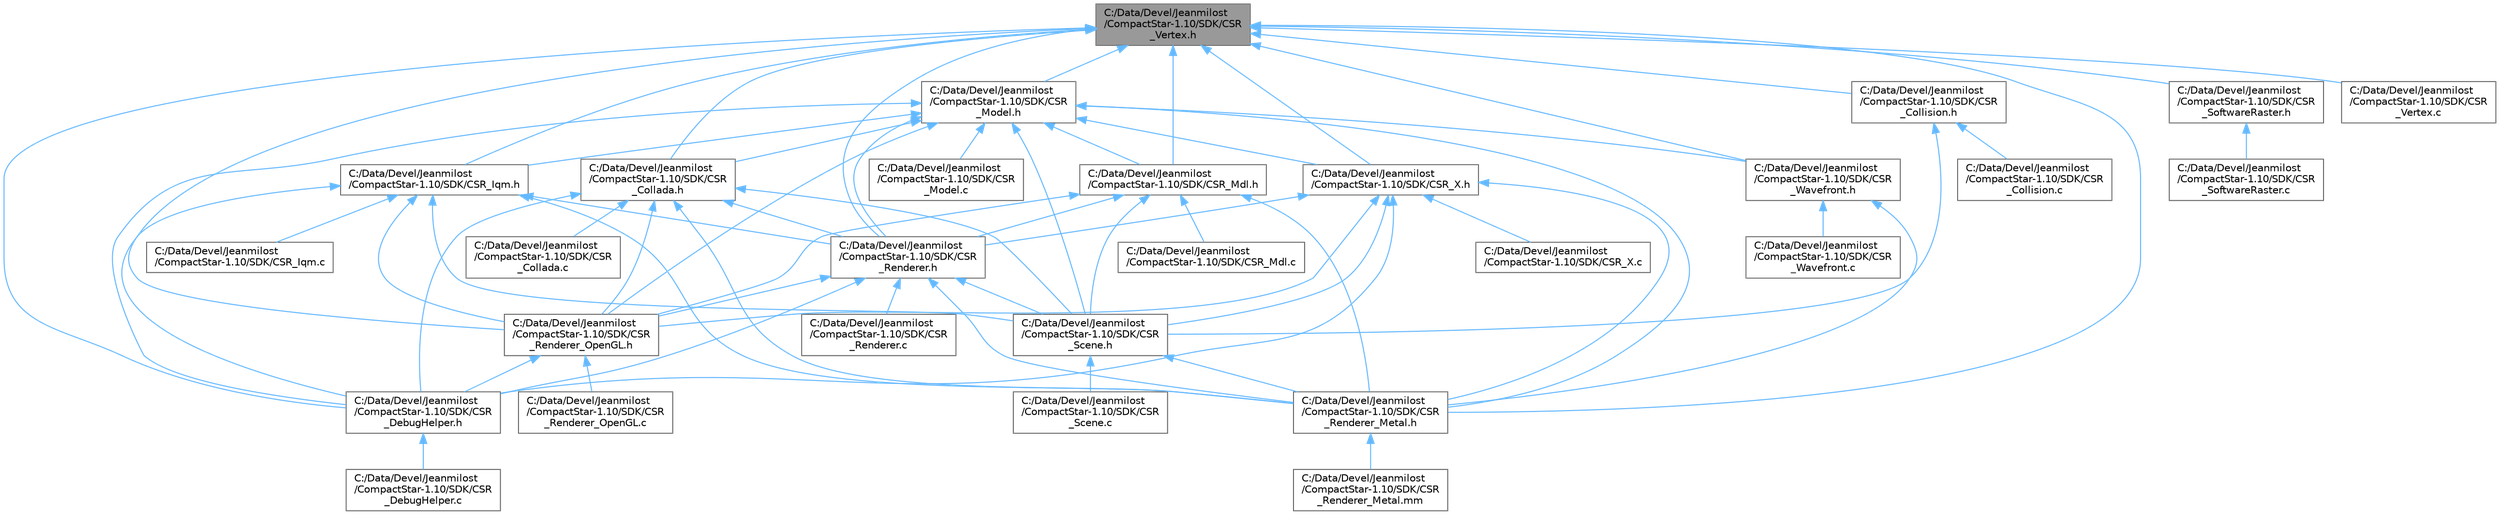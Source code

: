 digraph "C:/Data/Devel/Jeanmilost/CompactStar-1.10/SDK/CSR_Vertex.h"
{
 // LATEX_PDF_SIZE
  bgcolor="transparent";
  edge [fontname=Helvetica,fontsize=10,labelfontname=Helvetica,labelfontsize=10];
  node [fontname=Helvetica,fontsize=10,shape=box,height=0.2,width=0.4];
  Node1 [id="Node000001",label="C:/Data/Devel/Jeanmilost\l/CompactStar-1.10/SDK/CSR\l_Vertex.h",height=0.2,width=0.4,color="gray40", fillcolor="grey60", style="filled", fontcolor="black",tooltip=" "];
  Node1 -> Node2 [id="edge1_Node000001_Node000002",dir="back",color="steelblue1",style="solid",tooltip=" "];
  Node2 [id="Node000002",label="C:/Data/Devel/Jeanmilost\l/CompactStar-1.10/SDK/CSR\l_Collada.h",height=0.2,width=0.4,color="grey40", fillcolor="white", style="filled",URL="$_c_s_r___collada_8h.html",tooltip=" "];
  Node2 -> Node3 [id="edge2_Node000002_Node000003",dir="back",color="steelblue1",style="solid",tooltip=" "];
  Node3 [id="Node000003",label="C:/Data/Devel/Jeanmilost\l/CompactStar-1.10/SDK/CSR\l_Collada.c",height=0.2,width=0.4,color="grey40", fillcolor="white", style="filled",URL="$_c_s_r___collada_8c.html",tooltip=" "];
  Node2 -> Node4 [id="edge3_Node000002_Node000004",dir="back",color="steelblue1",style="solid",tooltip=" "];
  Node4 [id="Node000004",label="C:/Data/Devel/Jeanmilost\l/CompactStar-1.10/SDK/CSR\l_DebugHelper.h",height=0.2,width=0.4,color="grey40", fillcolor="white", style="filled",URL="$_c_s_r___debug_helper_8h.html",tooltip=" "];
  Node4 -> Node5 [id="edge4_Node000004_Node000005",dir="back",color="steelblue1",style="solid",tooltip=" "];
  Node5 [id="Node000005",label="C:/Data/Devel/Jeanmilost\l/CompactStar-1.10/SDK/CSR\l_DebugHelper.c",height=0.2,width=0.4,color="grey40", fillcolor="white", style="filled",URL="$_c_s_r___debug_helper_8c.html",tooltip=" "];
  Node2 -> Node6 [id="edge5_Node000002_Node000006",dir="back",color="steelblue1",style="solid",tooltip=" "];
  Node6 [id="Node000006",label="C:/Data/Devel/Jeanmilost\l/CompactStar-1.10/SDK/CSR\l_Renderer.h",height=0.2,width=0.4,color="grey40", fillcolor="white", style="filled",URL="$_c_s_r___renderer_8h.html",tooltip=" "];
  Node6 -> Node4 [id="edge6_Node000006_Node000004",dir="back",color="steelblue1",style="solid",tooltip=" "];
  Node6 -> Node7 [id="edge7_Node000006_Node000007",dir="back",color="steelblue1",style="solid",tooltip=" "];
  Node7 [id="Node000007",label="C:/Data/Devel/Jeanmilost\l/CompactStar-1.10/SDK/CSR\l_Renderer.c",height=0.2,width=0.4,color="grey40", fillcolor="white", style="filled",URL="$_c_s_r___renderer_8c.html",tooltip=" "];
  Node6 -> Node8 [id="edge8_Node000006_Node000008",dir="back",color="steelblue1",style="solid",tooltip=" "];
  Node8 [id="Node000008",label="C:/Data/Devel/Jeanmilost\l/CompactStar-1.10/SDK/CSR\l_Renderer_Metal.h",height=0.2,width=0.4,color="grey40", fillcolor="white", style="filled",URL="$_c_s_r___renderer___metal_8h.html",tooltip=" "];
  Node8 -> Node9 [id="edge9_Node000008_Node000009",dir="back",color="steelblue1",style="solid",tooltip=" "];
  Node9 [id="Node000009",label="C:/Data/Devel/Jeanmilost\l/CompactStar-1.10/SDK/CSR\l_Renderer_Metal.mm",height=0.2,width=0.4,color="grey40", fillcolor="white", style="filled",URL="$_c_s_r___renderer___metal_8mm.html",tooltip=" "];
  Node6 -> Node10 [id="edge10_Node000006_Node000010",dir="back",color="steelblue1",style="solid",tooltip=" "];
  Node10 [id="Node000010",label="C:/Data/Devel/Jeanmilost\l/CompactStar-1.10/SDK/CSR\l_Renderer_OpenGL.h",height=0.2,width=0.4,color="grey40", fillcolor="white", style="filled",URL="$_c_s_r___renderer___open_g_l_8h.html",tooltip=" "];
  Node10 -> Node4 [id="edge11_Node000010_Node000004",dir="back",color="steelblue1",style="solid",tooltip=" "];
  Node10 -> Node11 [id="edge12_Node000010_Node000011",dir="back",color="steelblue1",style="solid",tooltip=" "];
  Node11 [id="Node000011",label="C:/Data/Devel/Jeanmilost\l/CompactStar-1.10/SDK/CSR\l_Renderer_OpenGL.c",height=0.2,width=0.4,color="grey40", fillcolor="white", style="filled",URL="$_c_s_r___renderer___open_g_l_8c.html",tooltip=" "];
  Node6 -> Node12 [id="edge13_Node000006_Node000012",dir="back",color="steelblue1",style="solid",tooltip=" "];
  Node12 [id="Node000012",label="C:/Data/Devel/Jeanmilost\l/CompactStar-1.10/SDK/CSR\l_Scene.h",height=0.2,width=0.4,color="grey40", fillcolor="white", style="filled",URL="$_c_s_r___scene_8h.html",tooltip=" "];
  Node12 -> Node8 [id="edge14_Node000012_Node000008",dir="back",color="steelblue1",style="solid",tooltip=" "];
  Node12 -> Node13 [id="edge15_Node000012_Node000013",dir="back",color="steelblue1",style="solid",tooltip=" "];
  Node13 [id="Node000013",label="C:/Data/Devel/Jeanmilost\l/CompactStar-1.10/SDK/CSR\l_Scene.c",height=0.2,width=0.4,color="grey40", fillcolor="white", style="filled",URL="$_c_s_r___scene_8c.html",tooltip=" "];
  Node2 -> Node8 [id="edge16_Node000002_Node000008",dir="back",color="steelblue1",style="solid",tooltip=" "];
  Node2 -> Node10 [id="edge17_Node000002_Node000010",dir="back",color="steelblue1",style="solid",tooltip=" "];
  Node2 -> Node12 [id="edge18_Node000002_Node000012",dir="back",color="steelblue1",style="solid",tooltip=" "];
  Node1 -> Node14 [id="edge19_Node000001_Node000014",dir="back",color="steelblue1",style="solid",tooltip=" "];
  Node14 [id="Node000014",label="C:/Data/Devel/Jeanmilost\l/CompactStar-1.10/SDK/CSR\l_Collision.h",height=0.2,width=0.4,color="grey40", fillcolor="white", style="filled",URL="$_c_s_r___collision_8h.html",tooltip=" "];
  Node14 -> Node15 [id="edge20_Node000014_Node000015",dir="back",color="steelblue1",style="solid",tooltip=" "];
  Node15 [id="Node000015",label="C:/Data/Devel/Jeanmilost\l/CompactStar-1.10/SDK/CSR\l_Collision.c",height=0.2,width=0.4,color="grey40", fillcolor="white", style="filled",URL="$_c_s_r___collision_8c.html",tooltip=" "];
  Node14 -> Node12 [id="edge21_Node000014_Node000012",dir="back",color="steelblue1",style="solid",tooltip=" "];
  Node1 -> Node4 [id="edge22_Node000001_Node000004",dir="back",color="steelblue1",style="solid",tooltip=" "];
  Node1 -> Node16 [id="edge23_Node000001_Node000016",dir="back",color="steelblue1",style="solid",tooltip=" "];
  Node16 [id="Node000016",label="C:/Data/Devel/Jeanmilost\l/CompactStar-1.10/SDK/CSR_Iqm.h",height=0.2,width=0.4,color="grey40", fillcolor="white", style="filled",URL="$_c_s_r___iqm_8h.html",tooltip=" "];
  Node16 -> Node4 [id="edge24_Node000016_Node000004",dir="back",color="steelblue1",style="solid",tooltip=" "];
  Node16 -> Node17 [id="edge25_Node000016_Node000017",dir="back",color="steelblue1",style="solid",tooltip=" "];
  Node17 [id="Node000017",label="C:/Data/Devel/Jeanmilost\l/CompactStar-1.10/SDK/CSR_Iqm.c",height=0.2,width=0.4,color="grey40", fillcolor="white", style="filled",URL="$_c_s_r___iqm_8c.html",tooltip=" "];
  Node16 -> Node6 [id="edge26_Node000016_Node000006",dir="back",color="steelblue1",style="solid",tooltip=" "];
  Node16 -> Node8 [id="edge27_Node000016_Node000008",dir="back",color="steelblue1",style="solid",tooltip=" "];
  Node16 -> Node10 [id="edge28_Node000016_Node000010",dir="back",color="steelblue1",style="solid",tooltip=" "];
  Node16 -> Node12 [id="edge29_Node000016_Node000012",dir="back",color="steelblue1",style="solid",tooltip=" "];
  Node1 -> Node18 [id="edge30_Node000001_Node000018",dir="back",color="steelblue1",style="solid",tooltip=" "];
  Node18 [id="Node000018",label="C:/Data/Devel/Jeanmilost\l/CompactStar-1.10/SDK/CSR_Mdl.h",height=0.2,width=0.4,color="grey40", fillcolor="white", style="filled",URL="$_c_s_r___mdl_8h.html",tooltip=" "];
  Node18 -> Node19 [id="edge31_Node000018_Node000019",dir="back",color="steelblue1",style="solid",tooltip=" "];
  Node19 [id="Node000019",label="C:/Data/Devel/Jeanmilost\l/CompactStar-1.10/SDK/CSR_Mdl.c",height=0.2,width=0.4,color="grey40", fillcolor="white", style="filled",URL="$_c_s_r___mdl_8c.html",tooltip=" "];
  Node18 -> Node6 [id="edge32_Node000018_Node000006",dir="back",color="steelblue1",style="solid",tooltip=" "];
  Node18 -> Node8 [id="edge33_Node000018_Node000008",dir="back",color="steelblue1",style="solid",tooltip=" "];
  Node18 -> Node10 [id="edge34_Node000018_Node000010",dir="back",color="steelblue1",style="solid",tooltip=" "];
  Node18 -> Node12 [id="edge35_Node000018_Node000012",dir="back",color="steelblue1",style="solid",tooltip=" "];
  Node1 -> Node20 [id="edge36_Node000001_Node000020",dir="back",color="steelblue1",style="solid",tooltip=" "];
  Node20 [id="Node000020",label="C:/Data/Devel/Jeanmilost\l/CompactStar-1.10/SDK/CSR\l_Model.h",height=0.2,width=0.4,color="grey40", fillcolor="white", style="filled",URL="$_c_s_r___model_8h.html",tooltip=" "];
  Node20 -> Node2 [id="edge37_Node000020_Node000002",dir="back",color="steelblue1",style="solid",tooltip=" "];
  Node20 -> Node4 [id="edge38_Node000020_Node000004",dir="back",color="steelblue1",style="solid",tooltip=" "];
  Node20 -> Node16 [id="edge39_Node000020_Node000016",dir="back",color="steelblue1",style="solid",tooltip=" "];
  Node20 -> Node18 [id="edge40_Node000020_Node000018",dir="back",color="steelblue1",style="solid",tooltip=" "];
  Node20 -> Node21 [id="edge41_Node000020_Node000021",dir="back",color="steelblue1",style="solid",tooltip=" "];
  Node21 [id="Node000021",label="C:/Data/Devel/Jeanmilost\l/CompactStar-1.10/SDK/CSR\l_Model.c",height=0.2,width=0.4,color="grey40", fillcolor="white", style="filled",URL="$_c_s_r___model_8c.html",tooltip=" "];
  Node20 -> Node6 [id="edge42_Node000020_Node000006",dir="back",color="steelblue1",style="solid",tooltip=" "];
  Node20 -> Node8 [id="edge43_Node000020_Node000008",dir="back",color="steelblue1",style="solid",tooltip=" "];
  Node20 -> Node10 [id="edge44_Node000020_Node000010",dir="back",color="steelblue1",style="solid",tooltip=" "];
  Node20 -> Node12 [id="edge45_Node000020_Node000012",dir="back",color="steelblue1",style="solid",tooltip=" "];
  Node20 -> Node22 [id="edge46_Node000020_Node000022",dir="back",color="steelblue1",style="solid",tooltip=" "];
  Node22 [id="Node000022",label="C:/Data/Devel/Jeanmilost\l/CompactStar-1.10/SDK/CSR\l_Wavefront.h",height=0.2,width=0.4,color="grey40", fillcolor="white", style="filled",URL="$_c_s_r___wavefront_8h.html",tooltip=" "];
  Node22 -> Node8 [id="edge47_Node000022_Node000008",dir="back",color="steelblue1",style="solid",tooltip=" "];
  Node22 -> Node23 [id="edge48_Node000022_Node000023",dir="back",color="steelblue1",style="solid",tooltip=" "];
  Node23 [id="Node000023",label="C:/Data/Devel/Jeanmilost\l/CompactStar-1.10/SDK/CSR\l_Wavefront.c",height=0.2,width=0.4,color="grey40", fillcolor="white", style="filled",URL="$_c_s_r___wavefront_8c.html",tooltip=" "];
  Node20 -> Node24 [id="edge49_Node000020_Node000024",dir="back",color="steelblue1",style="solid",tooltip=" "];
  Node24 [id="Node000024",label="C:/Data/Devel/Jeanmilost\l/CompactStar-1.10/SDK/CSR_X.h",height=0.2,width=0.4,color="grey40", fillcolor="white", style="filled",URL="$_c_s_r___x_8h.html",tooltip=" "];
  Node24 -> Node4 [id="edge50_Node000024_Node000004",dir="back",color="steelblue1",style="solid",tooltip=" "];
  Node24 -> Node6 [id="edge51_Node000024_Node000006",dir="back",color="steelblue1",style="solid",tooltip=" "];
  Node24 -> Node8 [id="edge52_Node000024_Node000008",dir="back",color="steelblue1",style="solid",tooltip=" "];
  Node24 -> Node10 [id="edge53_Node000024_Node000010",dir="back",color="steelblue1",style="solid",tooltip=" "];
  Node24 -> Node12 [id="edge54_Node000024_Node000012",dir="back",color="steelblue1",style="solid",tooltip=" "];
  Node24 -> Node25 [id="edge55_Node000024_Node000025",dir="back",color="steelblue1",style="solid",tooltip=" "];
  Node25 [id="Node000025",label="C:/Data/Devel/Jeanmilost\l/CompactStar-1.10/SDK/CSR_X.c",height=0.2,width=0.4,color="grey40", fillcolor="white", style="filled",URL="$_c_s_r___x_8c.html",tooltip=" "];
  Node1 -> Node6 [id="edge56_Node000001_Node000006",dir="back",color="steelblue1",style="solid",tooltip=" "];
  Node1 -> Node8 [id="edge57_Node000001_Node000008",dir="back",color="steelblue1",style="solid",tooltip=" "];
  Node1 -> Node10 [id="edge58_Node000001_Node000010",dir="back",color="steelblue1",style="solid",tooltip=" "];
  Node1 -> Node26 [id="edge59_Node000001_Node000026",dir="back",color="steelblue1",style="solid",tooltip=" "];
  Node26 [id="Node000026",label="C:/Data/Devel/Jeanmilost\l/CompactStar-1.10/SDK/CSR\l_SoftwareRaster.h",height=0.2,width=0.4,color="grey40", fillcolor="white", style="filled",URL="$_c_s_r___software_raster_8h.html",tooltip=" "];
  Node26 -> Node27 [id="edge60_Node000026_Node000027",dir="back",color="steelblue1",style="solid",tooltip=" "];
  Node27 [id="Node000027",label="C:/Data/Devel/Jeanmilost\l/CompactStar-1.10/SDK/CSR\l_SoftwareRaster.c",height=0.2,width=0.4,color="grey40", fillcolor="white", style="filled",URL="$_c_s_r___software_raster_8c.html",tooltip=" "];
  Node1 -> Node28 [id="edge61_Node000001_Node000028",dir="back",color="steelblue1",style="solid",tooltip=" "];
  Node28 [id="Node000028",label="C:/Data/Devel/Jeanmilost\l/CompactStar-1.10/SDK/CSR\l_Vertex.c",height=0.2,width=0.4,color="grey40", fillcolor="white", style="filled",URL="$_c_s_r___vertex_8c.html",tooltip=" "];
  Node1 -> Node22 [id="edge62_Node000001_Node000022",dir="back",color="steelblue1",style="solid",tooltip=" "];
  Node1 -> Node24 [id="edge63_Node000001_Node000024",dir="back",color="steelblue1",style="solid",tooltip=" "];
}
